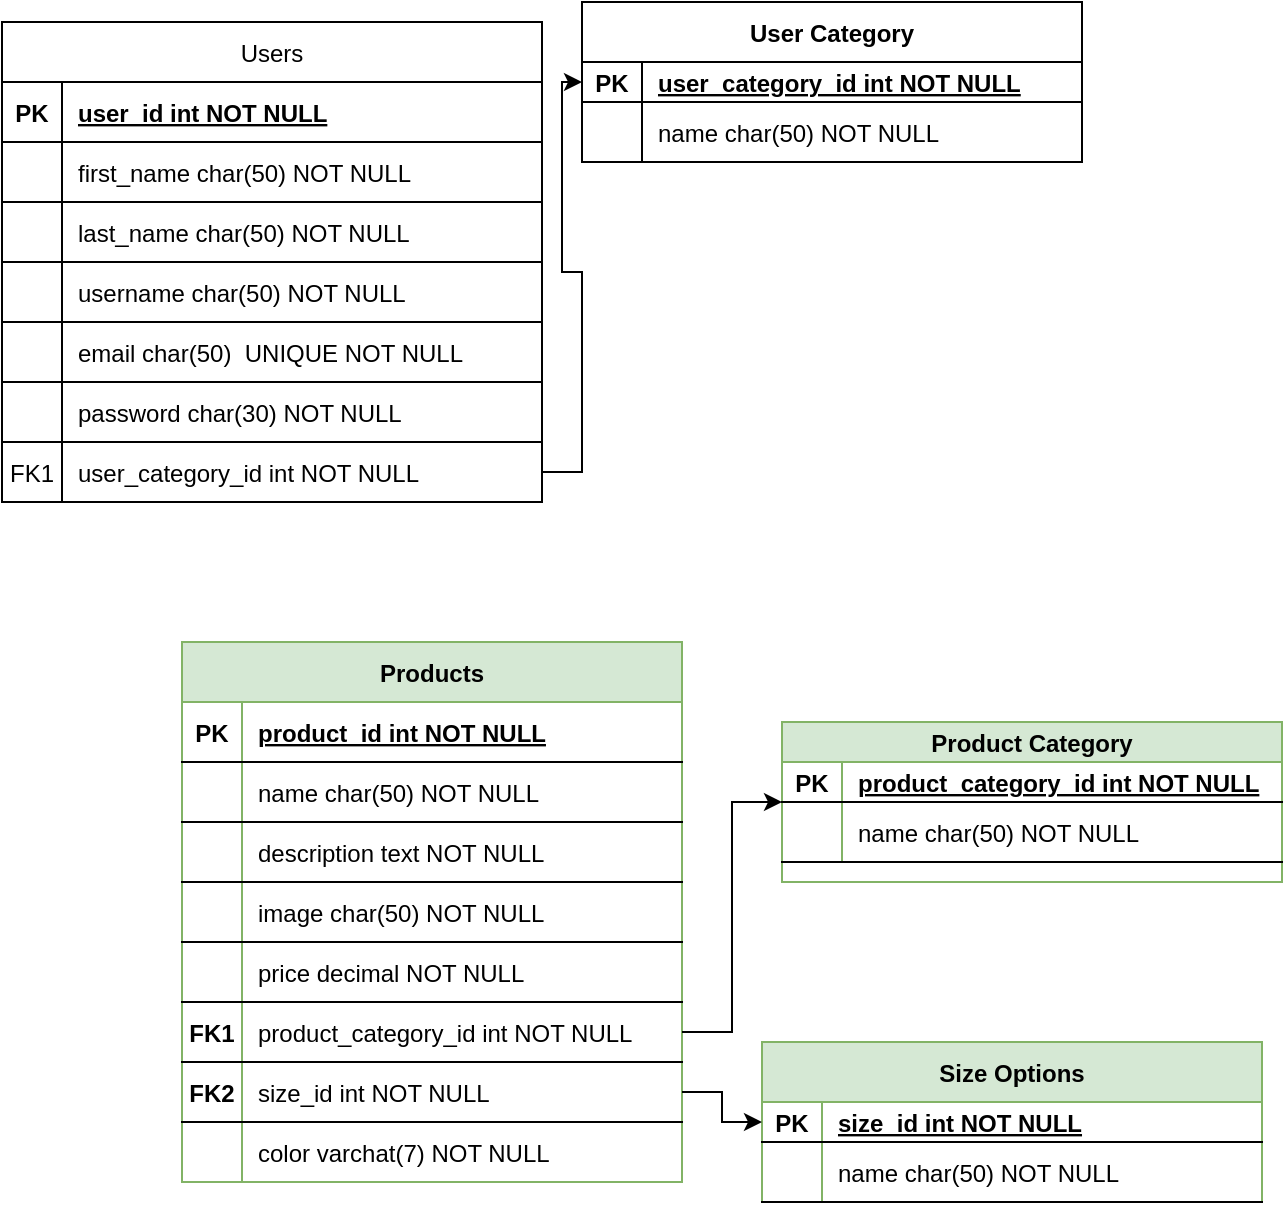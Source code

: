 <mxfile version="14.9.8"><diagram id="Mp0b-lexxrvSGyxqmXz8" name="Page-1"><mxGraphModel dx="868" dy="493" grid="1" gridSize="10" guides="1" tooltips="1" connect="1" arrows="1" fold="1" page="1" pageScale="1" pageWidth="827" pageHeight="1169" math="0" shadow="0"><root><mxCell id="0"/><mxCell id="1" parent="0"/><mxCell id="C5SmvXUr0uy3LX8OxapO-19" value="Users" style="shape=table;startSize=30;container=1;collapsible=1;childLayout=tableLayout;fixedRows=1;rowLines=0;fontStyle=0;align=center;resizeLast=1;" parent="1" vertex="1"><mxGeometry x="300" y="50" width="270" height="240" as="geometry"/></mxCell><mxCell id="C5SmvXUr0uy3LX8OxapO-20" value="" style="shape=partialRectangle;collapsible=0;dropTarget=0;pointerEvents=0;fillColor=none;points=[[0,0.5],[1,0.5]];portConstraint=eastwest;top=0;left=0;right=0;bottom=1;" parent="C5SmvXUr0uy3LX8OxapO-19" vertex="1"><mxGeometry y="30" width="270" height="30" as="geometry"/></mxCell><mxCell id="C5SmvXUr0uy3LX8OxapO-21" value="PK" style="shape=partialRectangle;overflow=hidden;connectable=0;fillColor=none;top=0;left=0;bottom=0;right=0;fontStyle=1;" parent="C5SmvXUr0uy3LX8OxapO-20" vertex="1"><mxGeometry width="30" height="30" as="geometry"/></mxCell><mxCell id="C5SmvXUr0uy3LX8OxapO-22" value="user_id int NOT NULL " style="shape=partialRectangle;overflow=hidden;connectable=0;fillColor=none;top=0;left=0;bottom=0;right=0;align=left;spacingLeft=6;fontStyle=5;" parent="C5SmvXUr0uy3LX8OxapO-20" vertex="1"><mxGeometry x="30" width="240" height="30" as="geometry"/></mxCell><mxCell id="C5SmvXUr0uy3LX8OxapO-23" style="shape=partialRectangle;collapsible=0;dropTarget=0;pointerEvents=0;fillColor=none;points=[[0,0.5],[1,0.5]];portConstraint=eastwest;top=0;left=0;right=0;bottom=1;" parent="C5SmvXUr0uy3LX8OxapO-19" vertex="1"><mxGeometry y="60" width="270" height="30" as="geometry"/></mxCell><mxCell id="C5SmvXUr0uy3LX8OxapO-24" style="shape=partialRectangle;overflow=hidden;connectable=0;fillColor=none;top=0;left=0;bottom=0;right=0;fontStyle=1;" parent="C5SmvXUr0uy3LX8OxapO-23" vertex="1"><mxGeometry width="30" height="30" as="geometry"/></mxCell><mxCell id="C5SmvXUr0uy3LX8OxapO-25" value="first_name char(50) NOT NULL" style="shape=partialRectangle;overflow=hidden;connectable=0;fillColor=none;top=0;left=0;bottom=0;right=0;align=left;spacingLeft=6;fontStyle=0;" parent="C5SmvXUr0uy3LX8OxapO-23" vertex="1"><mxGeometry x="30" width="240" height="30" as="geometry"/></mxCell><mxCell id="C5SmvXUr0uy3LX8OxapO-26" style="shape=partialRectangle;collapsible=0;dropTarget=0;pointerEvents=0;fillColor=none;points=[[0,0.5],[1,0.5]];portConstraint=eastwest;top=0;left=0;right=0;bottom=1;" parent="C5SmvXUr0uy3LX8OxapO-19" vertex="1"><mxGeometry y="90" width="270" height="30" as="geometry"/></mxCell><mxCell id="C5SmvXUr0uy3LX8OxapO-27" style="shape=partialRectangle;overflow=hidden;connectable=0;fillColor=none;top=0;left=0;bottom=0;right=0;fontStyle=1;" parent="C5SmvXUr0uy3LX8OxapO-26" vertex="1"><mxGeometry width="30" height="30" as="geometry"/></mxCell><mxCell id="C5SmvXUr0uy3LX8OxapO-28" value="last_name char(50) NOT NULL" style="shape=partialRectangle;overflow=hidden;connectable=0;fillColor=none;top=0;left=0;bottom=0;right=0;align=left;spacingLeft=6;fontStyle=0;strokeColor=none;" parent="C5SmvXUr0uy3LX8OxapO-26" vertex="1"><mxGeometry x="30" width="240" height="30" as="geometry"/></mxCell><mxCell id="C5SmvXUr0uy3LX8OxapO-41" style="shape=partialRectangle;collapsible=0;dropTarget=0;pointerEvents=0;fillColor=none;points=[[0,0.5],[1,0.5]];portConstraint=eastwest;top=0;left=0;right=0;bottom=1;" parent="C5SmvXUr0uy3LX8OxapO-19" vertex="1"><mxGeometry y="120" width="270" height="30" as="geometry"/></mxCell><mxCell id="C5SmvXUr0uy3LX8OxapO-42" style="shape=partialRectangle;overflow=hidden;connectable=0;fillColor=none;top=0;left=0;bottom=0;right=0;fontStyle=1;" parent="C5SmvXUr0uy3LX8OxapO-41" vertex="1"><mxGeometry width="30" height="30" as="geometry"/></mxCell><mxCell id="C5SmvXUr0uy3LX8OxapO-43" value="username char(50) NOT NULL" style="shape=partialRectangle;overflow=hidden;connectable=0;fillColor=none;top=0;left=0;bottom=0;right=0;align=left;spacingLeft=6;fontStyle=0;strokeColor=none;" parent="C5SmvXUr0uy3LX8OxapO-41" vertex="1"><mxGeometry x="30" width="240" height="30" as="geometry"/></mxCell><mxCell id="C5SmvXUr0uy3LX8OxapO-29" style="shape=partialRectangle;collapsible=0;dropTarget=0;pointerEvents=0;fillColor=none;points=[[0,0.5],[1,0.5]];portConstraint=eastwest;top=0;left=0;right=0;bottom=1;" parent="C5SmvXUr0uy3LX8OxapO-19" vertex="1"><mxGeometry y="150" width="270" height="30" as="geometry"/></mxCell><mxCell id="C5SmvXUr0uy3LX8OxapO-30" style="shape=partialRectangle;overflow=hidden;connectable=0;fillColor=none;top=0;left=0;bottom=0;right=0;fontStyle=1;" parent="C5SmvXUr0uy3LX8OxapO-29" vertex="1"><mxGeometry width="30" height="30" as="geometry"/></mxCell><mxCell id="C5SmvXUr0uy3LX8OxapO-31" value="email char(50)  UNIQUE NOT NULL" style="shape=partialRectangle;overflow=hidden;connectable=0;fillColor=none;top=0;left=0;bottom=0;right=0;align=left;spacingLeft=6;fontStyle=0;" parent="C5SmvXUr0uy3LX8OxapO-29" vertex="1"><mxGeometry x="30" width="240" height="30" as="geometry"/></mxCell><mxCell id="C5SmvXUr0uy3LX8OxapO-32" style="shape=partialRectangle;collapsible=0;dropTarget=0;pointerEvents=0;fillColor=none;points=[[0,0.5],[1,0.5]];portConstraint=eastwest;top=0;left=0;right=0;bottom=1;" parent="C5SmvXUr0uy3LX8OxapO-19" vertex="1"><mxGeometry y="180" width="270" height="30" as="geometry"/></mxCell><mxCell id="C5SmvXUr0uy3LX8OxapO-33" style="shape=partialRectangle;overflow=hidden;connectable=0;fillColor=none;top=0;left=0;bottom=0;right=0;fontStyle=1;" parent="C5SmvXUr0uy3LX8OxapO-32" vertex="1"><mxGeometry width="30" height="30" as="geometry"/></mxCell><mxCell id="C5SmvXUr0uy3LX8OxapO-34" value="password char(30) NOT NULL" style="shape=partialRectangle;overflow=hidden;connectable=0;fillColor=none;top=0;left=0;bottom=0;right=0;align=left;spacingLeft=6;fontStyle=0;" parent="C5SmvXUr0uy3LX8OxapO-32" vertex="1"><mxGeometry x="30" width="240" height="30" as="geometry"/></mxCell><mxCell id="C5SmvXUr0uy3LX8OxapO-35" style="shape=partialRectangle;collapsible=0;dropTarget=0;pointerEvents=0;fillColor=none;points=[[0,0.5],[1,0.5]];portConstraint=eastwest;top=0;left=0;right=0;bottom=0;" parent="C5SmvXUr0uy3LX8OxapO-19" vertex="1"><mxGeometry y="210" width="270" height="30" as="geometry"/></mxCell><mxCell id="C5SmvXUr0uy3LX8OxapO-36" value="FK1" style="shape=partialRectangle;overflow=hidden;connectable=0;fillColor=none;top=0;left=0;bottom=0;right=0;" parent="C5SmvXUr0uy3LX8OxapO-35" vertex="1"><mxGeometry width="30" height="30" as="geometry"/></mxCell><mxCell id="C5SmvXUr0uy3LX8OxapO-37" value="user_category_id int NOT NULL" style="shape=partialRectangle;overflow=hidden;connectable=0;fillColor=none;top=0;left=0;bottom=0;right=0;align=left;spacingLeft=6;labelBorderColor=none;strokeWidth=2;" parent="C5SmvXUr0uy3LX8OxapO-35" vertex="1"><mxGeometry x="30" width="240" height="30" as="geometry"/></mxCell><mxCell id="C5SmvXUr0uy3LX8OxapO-63" value="User Category" style="shape=table;startSize=30;container=1;collapsible=1;childLayout=tableLayout;fixedRows=1;rowLines=0;fontStyle=1;align=center;resizeLast=1;" parent="1" vertex="1"><mxGeometry x="590" y="40" width="250" height="80.0" as="geometry"/></mxCell><mxCell id="C5SmvXUr0uy3LX8OxapO-64" value="" style="shape=partialRectangle;collapsible=0;dropTarget=0;pointerEvents=0;fillColor=none;points=[[0,0.5],[1,0.5]];portConstraint=eastwest;top=0;left=0;right=0;bottom=1;" parent="C5SmvXUr0uy3LX8OxapO-63" vertex="1"><mxGeometry y="30" width="250" height="20" as="geometry"/></mxCell><mxCell id="C5SmvXUr0uy3LX8OxapO-65" value="PK" style="shape=partialRectangle;overflow=hidden;connectable=0;fillColor=none;top=0;left=0;bottom=0;right=0;fontStyle=1;" parent="C5SmvXUr0uy3LX8OxapO-64" vertex="1"><mxGeometry width="30" height="20" as="geometry"/></mxCell><mxCell id="C5SmvXUr0uy3LX8OxapO-66" value="user_category_id int NOT NULL " style="shape=partialRectangle;overflow=hidden;connectable=0;fillColor=none;top=0;left=0;bottom=0;right=0;align=left;spacingLeft=6;fontStyle=5;" parent="C5SmvXUr0uy3LX8OxapO-64" vertex="1"><mxGeometry x="30" width="220" height="20" as="geometry"/></mxCell><mxCell id="C5SmvXUr0uy3LX8OxapO-67" style="shape=partialRectangle;collapsible=0;dropTarget=0;pointerEvents=0;fillColor=none;points=[[0,0.5],[1,0.5]];portConstraint=eastwest;top=0;left=0;right=0;bottom=1;" parent="C5SmvXUr0uy3LX8OxapO-63" vertex="1"><mxGeometry y="50" width="250" height="30" as="geometry"/></mxCell><mxCell id="C5SmvXUr0uy3LX8OxapO-68" style="shape=partialRectangle;overflow=hidden;connectable=0;fillColor=none;top=0;left=0;bottom=0;right=0;fontStyle=1;" parent="C5SmvXUr0uy3LX8OxapO-67" vertex="1"><mxGeometry width="30" height="30" as="geometry"/></mxCell><mxCell id="C5SmvXUr0uy3LX8OxapO-69" value="name char(50) NOT NULL" style="shape=partialRectangle;overflow=hidden;connectable=0;fillColor=none;top=0;left=0;bottom=0;right=0;align=left;spacingLeft=6;fontStyle=0;" parent="C5SmvXUr0uy3LX8OxapO-67" vertex="1"><mxGeometry x="30" width="220" height="30" as="geometry"/></mxCell><mxCell id="C5SmvXUr0uy3LX8OxapO-70" style="edgeStyle=orthogonalEdgeStyle;rounded=0;orthogonalLoop=1;jettySize=auto;html=1;exitX=1;exitY=0.5;exitDx=0;exitDy=0;entryX=0;entryY=0.5;entryDx=0;entryDy=0;" parent="1" source="C5SmvXUr0uy3LX8OxapO-35" target="C5SmvXUr0uy3LX8OxapO-64" edge="1"><mxGeometry relative="1" as="geometry"><Array as="points"><mxPoint x="590" y="275"/><mxPoint x="590" y="175"/><mxPoint x="580" y="175"/><mxPoint x="580" y="80"/></Array></mxGeometry></mxCell><mxCell id="C5SmvXUr0uy3LX8OxapO-71" value="Products" style="shape=table;startSize=30;container=1;collapsible=1;childLayout=tableLayout;fixedRows=1;rowLines=0;fontStyle=1;align=center;resizeLast=1;fillColor=#d5e8d4;strokeColor=#82b366;" parent="1" vertex="1"><mxGeometry x="390" y="360" width="250" height="270" as="geometry"/></mxCell><mxCell id="C5SmvXUr0uy3LX8OxapO-72" value="" style="shape=partialRectangle;collapsible=0;dropTarget=0;pointerEvents=0;fillColor=none;points=[[0,0.5],[1,0.5]];portConstraint=eastwest;top=0;left=0;right=0;bottom=1;" parent="C5SmvXUr0uy3LX8OxapO-71" vertex="1"><mxGeometry y="30" width="250" height="30" as="geometry"/></mxCell><mxCell id="C5SmvXUr0uy3LX8OxapO-73" value="PK" style="shape=partialRectangle;overflow=hidden;connectable=0;fillColor=none;top=0;left=0;bottom=0;right=0;fontStyle=1;" parent="C5SmvXUr0uy3LX8OxapO-72" vertex="1"><mxGeometry width="30" height="30" as="geometry"/></mxCell><mxCell id="C5SmvXUr0uy3LX8OxapO-74" value="product_id int NOT NULL " style="shape=partialRectangle;overflow=hidden;connectable=0;fillColor=none;top=0;left=0;bottom=0;right=0;align=left;spacingLeft=6;fontStyle=5;" parent="C5SmvXUr0uy3LX8OxapO-72" vertex="1"><mxGeometry x="30" width="220" height="30" as="geometry"/></mxCell><mxCell id="C5SmvXUr0uy3LX8OxapO-75" style="shape=partialRectangle;collapsible=0;dropTarget=0;pointerEvents=0;fillColor=none;points=[[0,0.5],[1,0.5]];portConstraint=eastwest;top=0;left=0;right=0;bottom=1;" parent="C5SmvXUr0uy3LX8OxapO-71" vertex="1"><mxGeometry y="60" width="250" height="30" as="geometry"/></mxCell><mxCell id="C5SmvXUr0uy3LX8OxapO-76" style="shape=partialRectangle;overflow=hidden;connectable=0;fillColor=none;top=0;left=0;bottom=0;right=0;fontStyle=1;" parent="C5SmvXUr0uy3LX8OxapO-75" vertex="1"><mxGeometry width="30" height="30" as="geometry"/></mxCell><mxCell id="C5SmvXUr0uy3LX8OxapO-77" value="name char(50) NOT NULL" style="shape=partialRectangle;overflow=hidden;connectable=0;fillColor=none;top=0;left=0;bottom=0;right=0;align=left;spacingLeft=6;fontStyle=0;" parent="C5SmvXUr0uy3LX8OxapO-75" vertex="1"><mxGeometry x="30" width="220" height="30" as="geometry"/></mxCell><mxCell id="C5SmvXUr0uy3LX8OxapO-78" style="shape=partialRectangle;collapsible=0;dropTarget=0;pointerEvents=0;fillColor=none;points=[[0,0.5],[1,0.5]];portConstraint=eastwest;top=0;left=0;right=0;bottom=1;" parent="C5SmvXUr0uy3LX8OxapO-71" vertex="1"><mxGeometry y="90" width="250" height="30" as="geometry"/></mxCell><mxCell id="C5SmvXUr0uy3LX8OxapO-79" style="shape=partialRectangle;overflow=hidden;connectable=0;fillColor=none;top=0;left=0;bottom=0;right=0;fontStyle=1;" parent="C5SmvXUr0uy3LX8OxapO-78" vertex="1"><mxGeometry width="30" height="30" as="geometry"/></mxCell><mxCell id="C5SmvXUr0uy3LX8OxapO-80" value="description text NOT NULL" style="shape=partialRectangle;overflow=hidden;connectable=0;fillColor=none;top=0;left=0;bottom=0;right=0;align=left;spacingLeft=6;fontStyle=0;" parent="C5SmvXUr0uy3LX8OxapO-78" vertex="1"><mxGeometry x="30" width="220" height="30" as="geometry"/></mxCell><mxCell id="C5SmvXUr0uy3LX8OxapO-81" style="shape=partialRectangle;collapsible=0;dropTarget=0;pointerEvents=0;fillColor=none;points=[[0,0.5],[1,0.5]];portConstraint=eastwest;top=0;left=0;right=0;bottom=1;" parent="C5SmvXUr0uy3LX8OxapO-71" vertex="1"><mxGeometry y="120" width="250" height="30" as="geometry"/></mxCell><mxCell id="C5SmvXUr0uy3LX8OxapO-82" style="shape=partialRectangle;overflow=hidden;connectable=0;fillColor=none;top=0;left=0;bottom=0;right=0;fontStyle=1;" parent="C5SmvXUr0uy3LX8OxapO-81" vertex="1"><mxGeometry width="30" height="30" as="geometry"/></mxCell><mxCell id="C5SmvXUr0uy3LX8OxapO-83" value="image char(50) NOT NULL" style="shape=partialRectangle;overflow=hidden;connectable=0;fillColor=none;top=0;left=0;bottom=0;right=0;align=left;spacingLeft=6;fontStyle=0;" parent="C5SmvXUr0uy3LX8OxapO-81" vertex="1"><mxGeometry x="30" width="220" height="30" as="geometry"/></mxCell><mxCell id="C5SmvXUr0uy3LX8OxapO-84" style="shape=partialRectangle;collapsible=0;dropTarget=0;pointerEvents=0;fillColor=none;points=[[0,0.5],[1,0.5]];portConstraint=eastwest;top=0;left=0;right=0;bottom=1;" parent="C5SmvXUr0uy3LX8OxapO-71" vertex="1"><mxGeometry y="150" width="250" height="30" as="geometry"/></mxCell><mxCell id="C5SmvXUr0uy3LX8OxapO-85" style="shape=partialRectangle;overflow=hidden;connectable=0;fillColor=none;top=0;left=0;bottom=0;right=0;fontStyle=1;" parent="C5SmvXUr0uy3LX8OxapO-84" vertex="1"><mxGeometry width="30" height="30" as="geometry"/></mxCell><mxCell id="C5SmvXUr0uy3LX8OxapO-86" value="price decimal NOT NULL" style="shape=partialRectangle;overflow=hidden;connectable=0;fillColor=none;top=0;left=0;bottom=0;right=0;align=left;spacingLeft=6;fontStyle=0;" parent="C5SmvXUr0uy3LX8OxapO-84" vertex="1"><mxGeometry x="30" width="220" height="30" as="geometry"/></mxCell><mxCell id="C5SmvXUr0uy3LX8OxapO-87" style="shape=partialRectangle;collapsible=0;dropTarget=0;pointerEvents=0;fillColor=none;points=[[0,0.5],[1,0.5]];portConstraint=eastwest;top=0;left=0;right=0;bottom=1;" parent="C5SmvXUr0uy3LX8OxapO-71" vertex="1"><mxGeometry y="180" width="250" height="30" as="geometry"/></mxCell><mxCell id="C5SmvXUr0uy3LX8OxapO-88" value="FK1" style="shape=partialRectangle;overflow=hidden;connectable=0;fillColor=none;top=0;left=0;bottom=0;right=0;fontStyle=1;" parent="C5SmvXUr0uy3LX8OxapO-87" vertex="1"><mxGeometry width="30" height="30" as="geometry"/></mxCell><mxCell id="C5SmvXUr0uy3LX8OxapO-89" value="product_category_id int NOT NULL" style="shape=partialRectangle;overflow=hidden;connectable=0;fillColor=none;top=0;left=0;bottom=0;right=0;align=left;spacingLeft=6;fontStyle=0;" parent="C5SmvXUr0uy3LX8OxapO-87" vertex="1"><mxGeometry x="30" width="220" height="30" as="geometry"/></mxCell><mxCell id="C5SmvXUr0uy3LX8OxapO-96" style="shape=partialRectangle;collapsible=0;dropTarget=0;pointerEvents=0;fillColor=none;points=[[0,0.5],[1,0.5]];portConstraint=eastwest;top=0;left=0;right=0;bottom=1;" parent="C5SmvXUr0uy3LX8OxapO-71" vertex="1"><mxGeometry y="210" width="250" height="30" as="geometry"/></mxCell><mxCell id="C5SmvXUr0uy3LX8OxapO-97" value="FK2" style="shape=partialRectangle;overflow=hidden;connectable=0;fillColor=none;top=0;left=0;bottom=0;right=0;fontStyle=1;" parent="C5SmvXUr0uy3LX8OxapO-96" vertex="1"><mxGeometry width="30" height="30" as="geometry"/></mxCell><mxCell id="C5SmvXUr0uy3LX8OxapO-98" value="size_id int NOT NULL" style="shape=partialRectangle;overflow=hidden;connectable=0;fillColor=none;top=0;left=0;bottom=0;right=0;align=left;spacingLeft=6;fontStyle=0;" parent="C5SmvXUr0uy3LX8OxapO-96" vertex="1"><mxGeometry x="30" width="220" height="30" as="geometry"/></mxCell><mxCell id="C5SmvXUr0uy3LX8OxapO-90" value="" style="shape=partialRectangle;collapsible=0;dropTarget=0;pointerEvents=0;fillColor=none;points=[[0,0.5],[1,0.5]];portConstraint=eastwest;top=0;left=0;right=0;bottom=0;" parent="C5SmvXUr0uy3LX8OxapO-71" vertex="1"><mxGeometry y="240" width="250" height="30" as="geometry"/></mxCell><mxCell id="C5SmvXUr0uy3LX8OxapO-91" value="" style="shape=partialRectangle;overflow=hidden;connectable=0;fillColor=none;top=0;left=0;bottom=0;right=0;" parent="C5SmvXUr0uy3LX8OxapO-90" vertex="1"><mxGeometry width="30" height="30" as="geometry"/></mxCell><mxCell id="C5SmvXUr0uy3LX8OxapO-92" value="color varchat(7) NOT NULL" style="shape=partialRectangle;overflow=hidden;connectable=0;fillColor=none;top=0;left=0;bottom=0;right=0;align=left;spacingLeft=6;" parent="C5SmvXUr0uy3LX8OxapO-90" vertex="1"><mxGeometry x="30" width="220" height="30" as="geometry"/></mxCell><mxCell id="C5SmvXUr0uy3LX8OxapO-99" value="Product Category" style="shape=table;startSize=20;container=1;collapsible=1;childLayout=tableLayout;fixedRows=1;rowLines=0;fontStyle=1;align=center;resizeLast=1;fillColor=#d5e8d4;strokeColor=#82b366;" parent="1" vertex="1"><mxGeometry x="690" y="400" width="250" height="80.0" as="geometry"/></mxCell><mxCell id="C5SmvXUr0uy3LX8OxapO-100" value="" style="shape=partialRectangle;collapsible=0;dropTarget=0;pointerEvents=0;fillColor=none;points=[[0,0.5],[1,0.5]];portConstraint=eastwest;top=0;left=0;right=0;bottom=1;" parent="C5SmvXUr0uy3LX8OxapO-99" vertex="1"><mxGeometry y="20" width="250" height="20" as="geometry"/></mxCell><mxCell id="C5SmvXUr0uy3LX8OxapO-101" value="PK" style="shape=partialRectangle;overflow=hidden;connectable=0;fillColor=none;top=0;left=0;bottom=0;right=0;fontStyle=1;" parent="C5SmvXUr0uy3LX8OxapO-100" vertex="1"><mxGeometry width="30" height="20" as="geometry"/></mxCell><mxCell id="C5SmvXUr0uy3LX8OxapO-102" value="product_category_id int NOT NULL " style="shape=partialRectangle;overflow=hidden;connectable=0;fillColor=none;top=0;left=0;bottom=0;right=0;align=left;spacingLeft=6;fontStyle=5;" parent="C5SmvXUr0uy3LX8OxapO-100" vertex="1"><mxGeometry x="30" width="220" height="20" as="geometry"/></mxCell><mxCell id="C5SmvXUr0uy3LX8OxapO-103" style="shape=partialRectangle;collapsible=0;dropTarget=0;pointerEvents=0;fillColor=none;points=[[0,0.5],[1,0.5]];portConstraint=eastwest;top=0;left=0;right=0;bottom=1;" parent="C5SmvXUr0uy3LX8OxapO-99" vertex="1"><mxGeometry y="40" width="250" height="30" as="geometry"/></mxCell><mxCell id="C5SmvXUr0uy3LX8OxapO-104" style="shape=partialRectangle;overflow=hidden;connectable=0;fillColor=none;top=0;left=0;bottom=0;right=0;fontStyle=1;" parent="C5SmvXUr0uy3LX8OxapO-103" vertex="1"><mxGeometry width="30" height="30" as="geometry"/></mxCell><mxCell id="C5SmvXUr0uy3LX8OxapO-105" value="name char(50) NOT NULL" style="shape=partialRectangle;overflow=hidden;connectable=0;fillColor=none;top=0;left=0;bottom=0;right=0;align=left;spacingLeft=6;fontStyle=0;" parent="C5SmvXUr0uy3LX8OxapO-103" vertex="1"><mxGeometry x="30" width="220" height="30" as="geometry"/></mxCell><mxCell id="C5SmvXUr0uy3LX8OxapO-106" style="edgeStyle=orthogonalEdgeStyle;rounded=0;orthogonalLoop=1;jettySize=auto;html=1;exitX=1;exitY=0.5;exitDx=0;exitDy=0;entryX=0;entryY=0.5;entryDx=0;entryDy=0;" parent="1" source="C5SmvXUr0uy3LX8OxapO-87" target="C5SmvXUr0uy3LX8OxapO-99" edge="1"><mxGeometry relative="1" as="geometry"/></mxCell><mxCell id="C5SmvXUr0uy3LX8OxapO-107" value="Size Options" style="shape=table;startSize=30;container=1;collapsible=1;childLayout=tableLayout;fixedRows=1;rowLines=0;fontStyle=1;align=center;resizeLast=1;fillColor=#d5e8d4;strokeColor=#82b366;" parent="1" vertex="1"><mxGeometry x="680" y="560" width="250" height="80.0" as="geometry"/></mxCell><mxCell id="C5SmvXUr0uy3LX8OxapO-108" value="" style="shape=partialRectangle;collapsible=0;dropTarget=0;pointerEvents=0;fillColor=none;points=[[0,0.5],[1,0.5]];portConstraint=eastwest;top=0;left=0;right=0;bottom=1;" parent="C5SmvXUr0uy3LX8OxapO-107" vertex="1"><mxGeometry y="30" width="250" height="20" as="geometry"/></mxCell><mxCell id="C5SmvXUr0uy3LX8OxapO-109" value="PK" style="shape=partialRectangle;overflow=hidden;connectable=0;fillColor=none;top=0;left=0;bottom=0;right=0;fontStyle=1;" parent="C5SmvXUr0uy3LX8OxapO-108" vertex="1"><mxGeometry width="30" height="20" as="geometry"/></mxCell><mxCell id="C5SmvXUr0uy3LX8OxapO-110" value="size_id int NOT NULL " style="shape=partialRectangle;overflow=hidden;connectable=0;fillColor=none;top=0;left=0;bottom=0;right=0;align=left;spacingLeft=6;fontStyle=5;" parent="C5SmvXUr0uy3LX8OxapO-108" vertex="1"><mxGeometry x="30" width="220" height="20" as="geometry"/></mxCell><mxCell id="C5SmvXUr0uy3LX8OxapO-111" style="shape=partialRectangle;collapsible=0;dropTarget=0;pointerEvents=0;fillColor=none;points=[[0,0.5],[1,0.5]];portConstraint=eastwest;top=0;left=0;right=0;bottom=1;" parent="C5SmvXUr0uy3LX8OxapO-107" vertex="1"><mxGeometry y="50" width="250" height="30" as="geometry"/></mxCell><mxCell id="C5SmvXUr0uy3LX8OxapO-112" style="shape=partialRectangle;overflow=hidden;connectable=0;fillColor=none;top=0;left=0;bottom=0;right=0;fontStyle=1;" parent="C5SmvXUr0uy3LX8OxapO-111" vertex="1"><mxGeometry width="30" height="30" as="geometry"/></mxCell><mxCell id="C5SmvXUr0uy3LX8OxapO-113" value="name char(50) NOT NULL" style="shape=partialRectangle;overflow=hidden;connectable=0;fillColor=none;top=0;left=0;bottom=0;right=0;align=left;spacingLeft=6;fontStyle=0;" parent="C5SmvXUr0uy3LX8OxapO-111" vertex="1"><mxGeometry x="30" width="220" height="30" as="geometry"/></mxCell><mxCell id="C5SmvXUr0uy3LX8OxapO-115" value="" style="edgeStyle=orthogonalEdgeStyle;rounded=0;orthogonalLoop=1;jettySize=auto;html=1;entryX=0;entryY=0.5;entryDx=0;entryDy=0;" parent="1" source="C5SmvXUr0uy3LX8OxapO-96" target="C5SmvXUr0uy3LX8OxapO-108" edge="1"><mxGeometry relative="1" as="geometry"/></mxCell></root></mxGraphModel></diagram></mxfile>